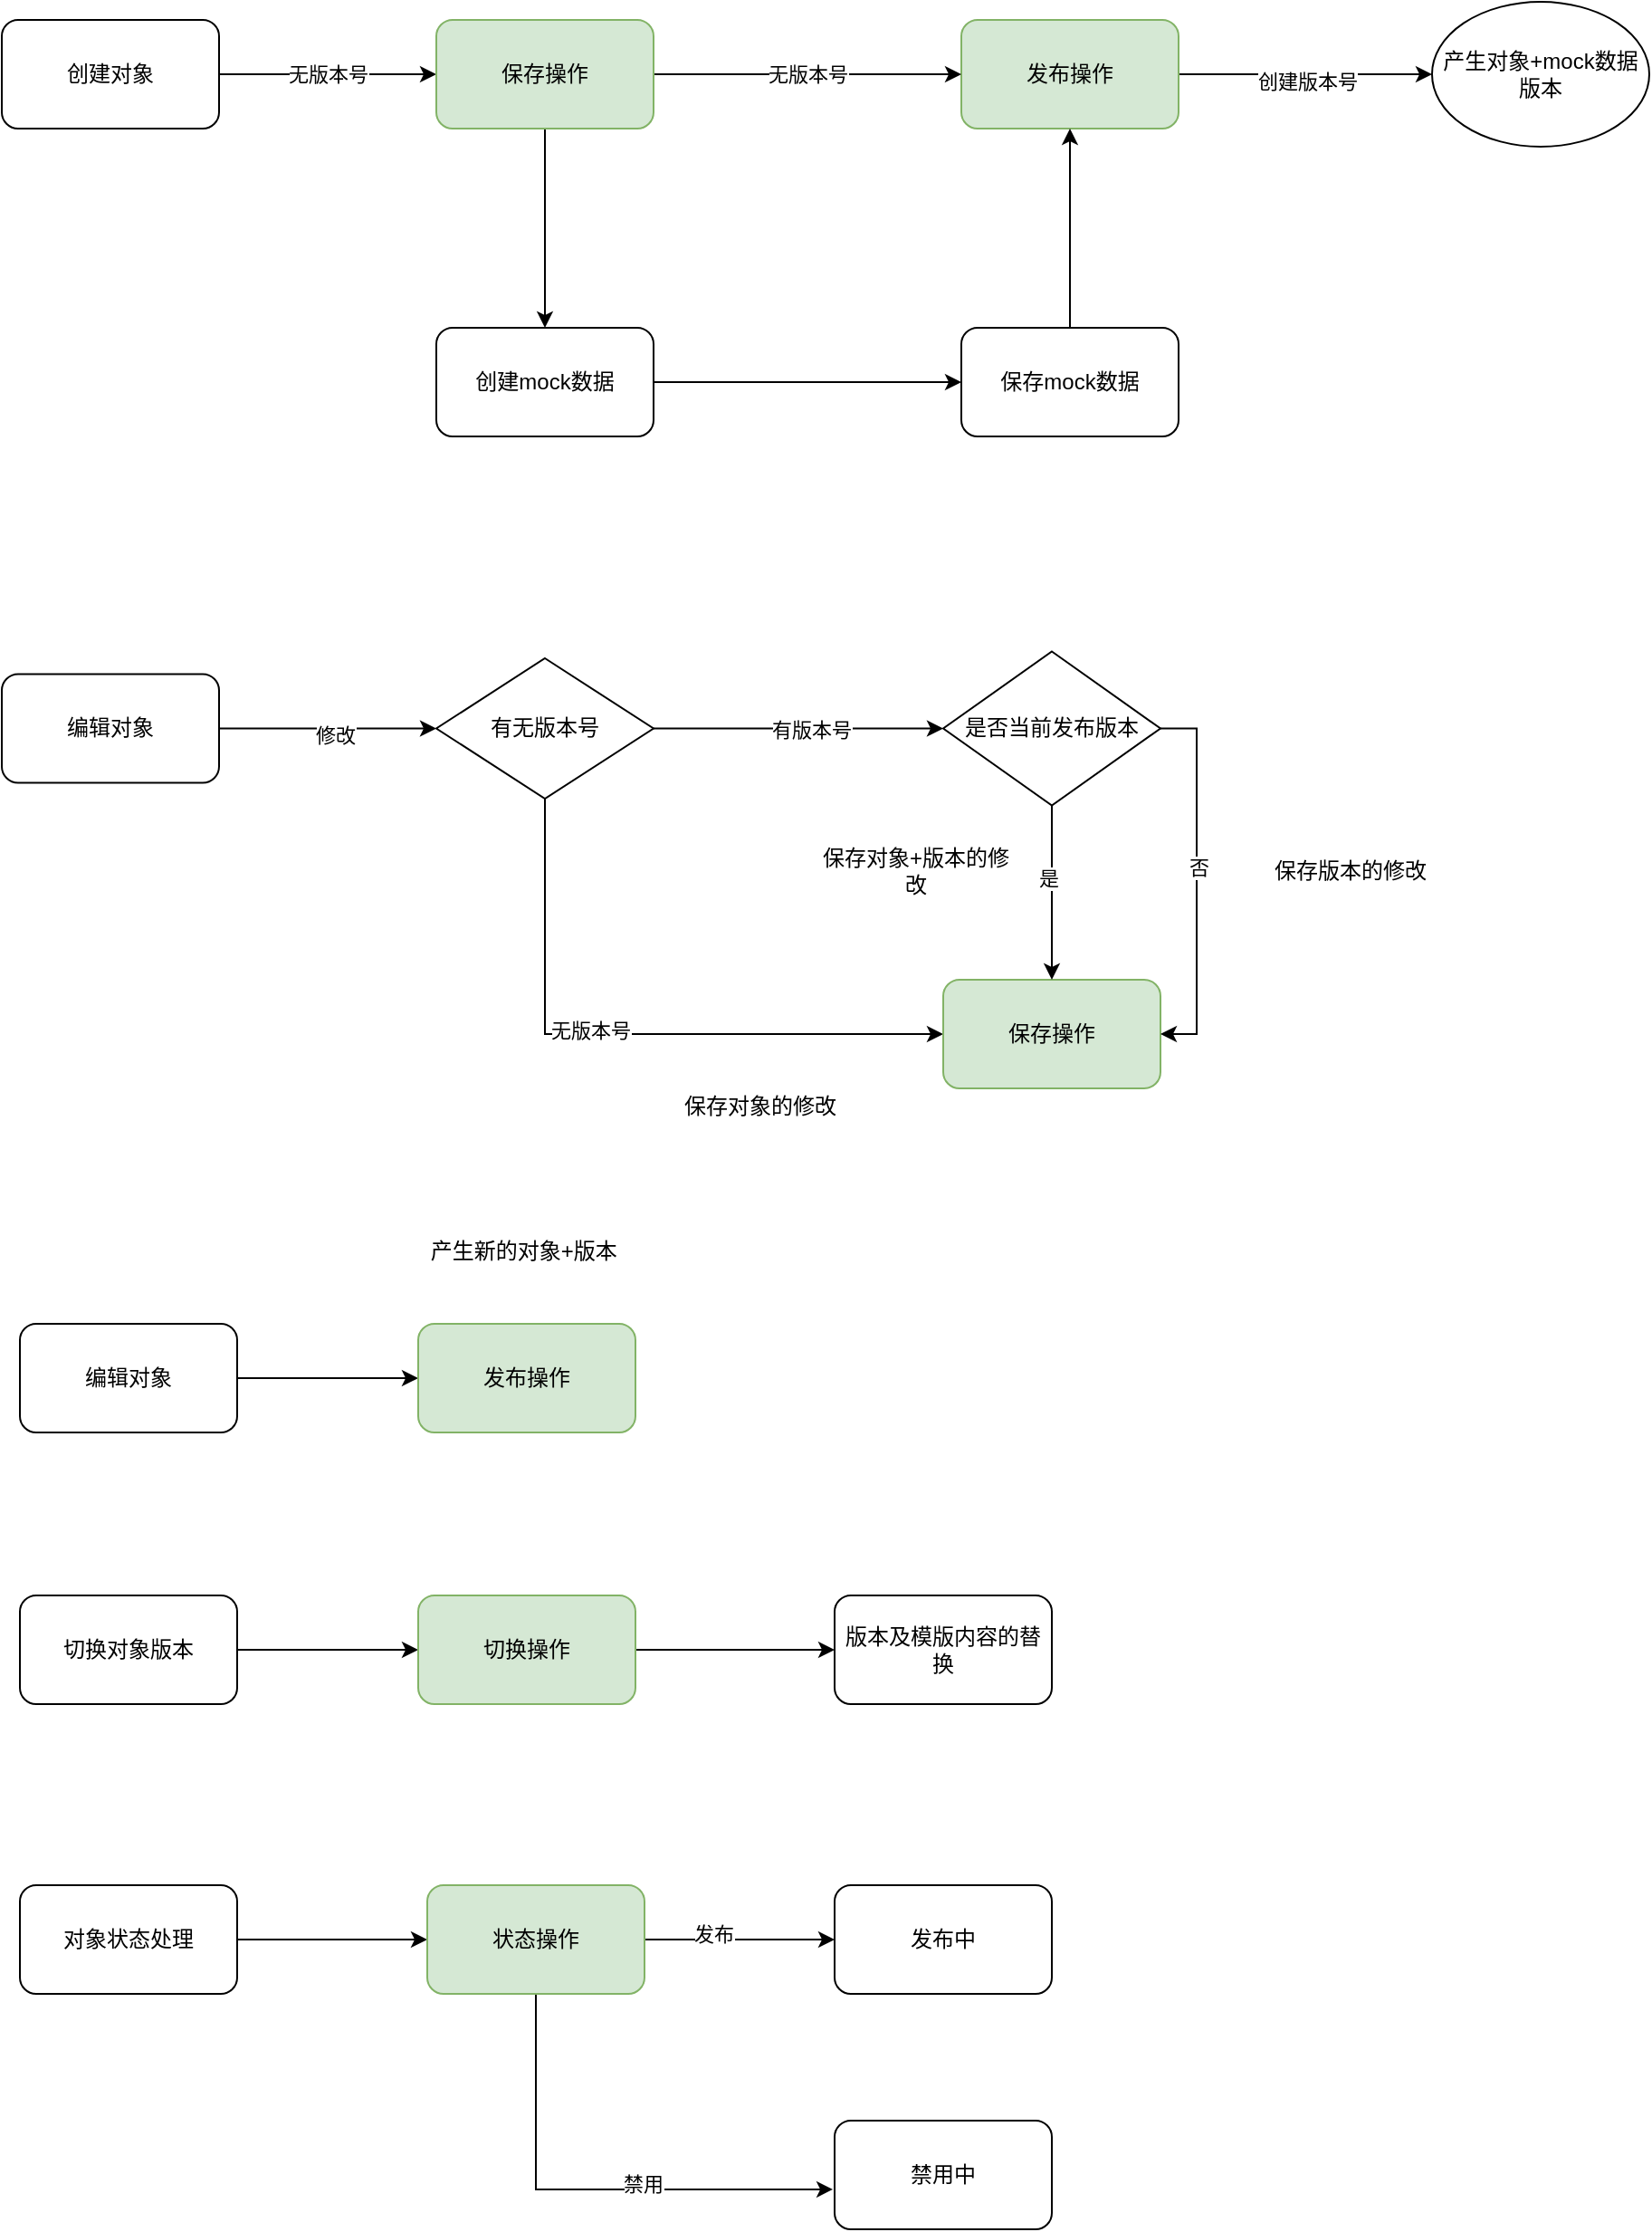 <mxfile version="13.5.3" type="github"><diagram id="ogqqy9FUc8kvX4YYdOvH" name="Page-1"><mxGraphModel dx="1186" dy="715" grid="1" gridSize="10" guides="1" tooltips="1" connect="1" arrows="1" fold="1" page="1" pageScale="1" pageWidth="827" pageHeight="1169" math="0" shadow="0"><root><mxCell id="0"/><mxCell id="1" parent="0"/><mxCell id="4RuMI3abLbJ0w9gRVBvD-6" style="edgeStyle=orthogonalEdgeStyle;rounded=0;orthogonalLoop=1;jettySize=auto;html=1;entryX=0;entryY=0.5;entryDx=0;entryDy=0;" parent="1" source="4RuMI3abLbJ0w9gRVBvD-1" target="4RuMI3abLbJ0w9gRVBvD-4" edge="1"><mxGeometry relative="1" as="geometry"/></mxCell><mxCell id="4RuMI3abLbJ0w9gRVBvD-58" value="无版本号" style="edgeLabel;html=1;align=center;verticalAlign=middle;resizable=0;points=[];" parent="4RuMI3abLbJ0w9gRVBvD-6" vertex="1" connectable="0"><mxGeometry x="-0.55" y="-1" relative="1" as="geometry"><mxPoint x="33" y="-1" as="offset"/></mxGeometry></mxCell><mxCell id="4RuMI3abLbJ0w9gRVBvD-1" value="创建对象" style="rounded=1;whiteSpace=wrap;html=1;" parent="1" vertex="1"><mxGeometry x="50" y="160" width="120" height="60" as="geometry"/></mxCell><mxCell id="4RuMI3abLbJ0w9gRVBvD-17" style="edgeStyle=orthogonalEdgeStyle;rounded=0;orthogonalLoop=1;jettySize=auto;html=1;startArrow=none;startFill=0;exitX=1;exitY=0.5;exitDx=0;exitDy=0;" parent="1" source="4RuMI3abLbJ0w9gRVBvD-30" target="4RuMI3abLbJ0w9gRVBvD-29" edge="1"><mxGeometry relative="1" as="geometry"><mxPoint x="390" y="555" as="targetPoint"/></mxGeometry></mxCell><mxCell id="4RuMI3abLbJ0w9gRVBvD-20" value="有版本号" style="edgeLabel;html=1;align=center;verticalAlign=middle;resizable=0;points=[];" parent="4RuMI3abLbJ0w9gRVBvD-17" vertex="1" connectable="0"><mxGeometry x="0.083" relative="1" as="geometry"><mxPoint as="offset"/></mxGeometry></mxCell><mxCell id="4RuMI3abLbJ0w9gRVBvD-22" style="edgeStyle=orthogonalEdgeStyle;rounded=0;orthogonalLoop=1;jettySize=auto;html=1;entryX=0;entryY=0.5;entryDx=0;entryDy=0;startArrow=none;startFill=0;exitX=0.5;exitY=1;exitDx=0;exitDy=0;" parent="1" source="4RuMI3abLbJ0w9gRVBvD-30" target="4RuMI3abLbJ0w9gRVBvD-21" edge="1"><mxGeometry relative="1" as="geometry"/></mxCell><mxCell id="4RuMI3abLbJ0w9gRVBvD-23" value="无版本号" style="edgeLabel;html=1;align=center;verticalAlign=middle;resizable=0;points=[];" parent="4RuMI3abLbJ0w9gRVBvD-22" vertex="1" connectable="0"><mxGeometry x="-0.113" y="2" relative="1" as="geometry"><mxPoint as="offset"/></mxGeometry></mxCell><mxCell id="4RuMI3abLbJ0w9gRVBvD-32" style="edgeStyle=orthogonalEdgeStyle;rounded=0;orthogonalLoop=1;jettySize=auto;html=1;entryX=0;entryY=0.5;entryDx=0;entryDy=0;startArrow=none;startFill=0;" parent="1" source="4RuMI3abLbJ0w9gRVBvD-2" target="4RuMI3abLbJ0w9gRVBvD-30" edge="1"><mxGeometry relative="1" as="geometry"/></mxCell><mxCell id="4RuMI3abLbJ0w9gRVBvD-33" value="修改" style="edgeLabel;html=1;align=center;verticalAlign=middle;resizable=0;points=[];" parent="4RuMI3abLbJ0w9gRVBvD-32" vertex="1" connectable="0"><mxGeometry x="0.067" y="-2" relative="1" as="geometry"><mxPoint y="1" as="offset"/></mxGeometry></mxCell><mxCell id="4RuMI3abLbJ0w9gRVBvD-2" value="编辑对象" style="rounded=1;whiteSpace=wrap;html=1;" parent="1" vertex="1"><mxGeometry x="50" y="521.25" width="120" height="60" as="geometry"/></mxCell><mxCell id="4RuMI3abLbJ0w9gRVBvD-12" style="edgeStyle=orthogonalEdgeStyle;rounded=0;orthogonalLoop=1;jettySize=auto;html=1;entryX=0;entryY=0.5;entryDx=0;entryDy=0;" parent="1" source="4RuMI3abLbJ0w9gRVBvD-3" target="4RuMI3abLbJ0w9gRVBvD-11" edge="1"><mxGeometry relative="1" as="geometry"/></mxCell><mxCell id="4RuMI3abLbJ0w9gRVBvD-24" value="创建版本号" style="edgeLabel;html=1;align=center;verticalAlign=middle;resizable=0;points=[];" parent="4RuMI3abLbJ0w9gRVBvD-12" vertex="1" connectable="0"><mxGeometry x="0.014" y="-4" relative="1" as="geometry"><mxPoint as="offset"/></mxGeometry></mxCell><mxCell id="4RuMI3abLbJ0w9gRVBvD-3" value="发布操作" style="rounded=1;whiteSpace=wrap;html=1;fillColor=#d5e8d4;strokeColor=#82b366;" parent="1" vertex="1"><mxGeometry x="580" y="160" width="120" height="60" as="geometry"/></mxCell><mxCell id="4RuMI3abLbJ0w9gRVBvD-7" style="edgeStyle=orthogonalEdgeStyle;rounded=0;orthogonalLoop=1;jettySize=auto;html=1;entryX=0.5;entryY=0;entryDx=0;entryDy=0;exitX=0.5;exitY=1;exitDx=0;exitDy=0;startArrow=none;startFill=0;" parent="1" source="4RuMI3abLbJ0w9gRVBvD-4" target="4RuMI3abLbJ0w9gRVBvD-5" edge="1"><mxGeometry relative="1" as="geometry"/></mxCell><mxCell id="4RuMI3abLbJ0w9gRVBvD-8" value="无版本号" style="edgeStyle=orthogonalEdgeStyle;rounded=0;orthogonalLoop=1;jettySize=auto;html=1;" parent="1" source="4RuMI3abLbJ0w9gRVBvD-4" target="4RuMI3abLbJ0w9gRVBvD-3" edge="1"><mxGeometry relative="1" as="geometry"/></mxCell><mxCell id="4RuMI3abLbJ0w9gRVBvD-4" value="保存操作" style="rounded=1;whiteSpace=wrap;html=1;fillColor=#d5e8d4;strokeColor=#82b366;" parent="1" vertex="1"><mxGeometry x="290" y="160" width="120" height="60" as="geometry"/></mxCell><mxCell id="4RuMI3abLbJ0w9gRVBvD-14" style="edgeStyle=orthogonalEdgeStyle;rounded=0;orthogonalLoop=1;jettySize=auto;html=1;exitX=1;exitY=0.5;exitDx=0;exitDy=0;startArrow=none;startFill=0;" parent="1" source="4RuMI3abLbJ0w9gRVBvD-5" target="4RuMI3abLbJ0w9gRVBvD-13" edge="1"><mxGeometry relative="1" as="geometry"/></mxCell><mxCell id="4RuMI3abLbJ0w9gRVBvD-5" value="创建mock数据" style="rounded=1;whiteSpace=wrap;html=1;" parent="1" vertex="1"><mxGeometry x="290" y="330" width="120" height="60" as="geometry"/></mxCell><mxCell id="4RuMI3abLbJ0w9gRVBvD-11" value="产生对象+mock数据版本" style="ellipse;whiteSpace=wrap;html=1;" parent="1" vertex="1"><mxGeometry x="840" y="150" width="120" height="80" as="geometry"/></mxCell><mxCell id="4RuMI3abLbJ0w9gRVBvD-16" style="edgeStyle=orthogonalEdgeStyle;rounded=0;orthogonalLoop=1;jettySize=auto;html=1;startArrow=none;startFill=0;" parent="1" source="4RuMI3abLbJ0w9gRVBvD-13" target="4RuMI3abLbJ0w9gRVBvD-3" edge="1"><mxGeometry relative="1" as="geometry"/></mxCell><mxCell id="4RuMI3abLbJ0w9gRVBvD-13" value="保存mock数据" style="rounded=1;whiteSpace=wrap;html=1;" parent="1" vertex="1"><mxGeometry x="580" y="330" width="120" height="60" as="geometry"/></mxCell><mxCell id="4RuMI3abLbJ0w9gRVBvD-19" value="保存对象的修改" style="text;html=1;strokeColor=none;fillColor=none;align=center;verticalAlign=middle;whiteSpace=wrap;rounded=0;" parent="1" vertex="1"><mxGeometry x="414" y="750" width="110" height="20" as="geometry"/></mxCell><mxCell id="4RuMI3abLbJ0w9gRVBvD-21" value="保存操作" style="rounded=1;whiteSpace=wrap;html=1;fillColor=#d5e8d4;strokeColor=#82b366;" parent="1" vertex="1"><mxGeometry x="570" y="690" width="120" height="60" as="geometry"/></mxCell><mxCell id="4RuMI3abLbJ0w9gRVBvD-31" style="edgeStyle=orthogonalEdgeStyle;rounded=0;orthogonalLoop=1;jettySize=auto;html=1;startArrow=none;startFill=0;" parent="1" source="4RuMI3abLbJ0w9gRVBvD-29" target="4RuMI3abLbJ0w9gRVBvD-21" edge="1"><mxGeometry relative="1" as="geometry"/></mxCell><mxCell id="4RuMI3abLbJ0w9gRVBvD-35" value="是" style="edgeLabel;html=1;align=center;verticalAlign=middle;resizable=0;points=[];" parent="4RuMI3abLbJ0w9gRVBvD-31" vertex="1" connectable="0"><mxGeometry x="-0.164" y="-2" relative="1" as="geometry"><mxPoint as="offset"/></mxGeometry></mxCell><mxCell id="4RuMI3abLbJ0w9gRVBvD-36" style="edgeStyle=orthogonalEdgeStyle;rounded=0;orthogonalLoop=1;jettySize=auto;html=1;entryX=1;entryY=0.5;entryDx=0;entryDy=0;startArrow=none;startFill=0;exitX=1;exitY=0.5;exitDx=0;exitDy=0;" parent="1" source="4RuMI3abLbJ0w9gRVBvD-29" target="4RuMI3abLbJ0w9gRVBvD-21" edge="1"><mxGeometry relative="1" as="geometry"/></mxCell><mxCell id="4RuMI3abLbJ0w9gRVBvD-37" value="否" style="edgeLabel;html=1;align=center;verticalAlign=middle;resizable=0;points=[];" parent="4RuMI3abLbJ0w9gRVBvD-36" vertex="1" connectable="0"><mxGeometry x="-0.073" y="1" relative="1" as="geometry"><mxPoint as="offset"/></mxGeometry></mxCell><mxCell id="4RuMI3abLbJ0w9gRVBvD-29" value="是否当前发布版本" style="rhombus;whiteSpace=wrap;html=1;" parent="1" vertex="1"><mxGeometry x="570" y="508.75" width="120" height="85" as="geometry"/></mxCell><mxCell id="4RuMI3abLbJ0w9gRVBvD-30" value="有无版本号" style="rhombus;whiteSpace=wrap;html=1;" parent="1" vertex="1"><mxGeometry x="290" y="512.5" width="120" height="77.5" as="geometry"/></mxCell><mxCell id="4RuMI3abLbJ0w9gRVBvD-34" value="保存对象+版本的修改" style="text;html=1;strokeColor=none;fillColor=none;align=center;verticalAlign=middle;whiteSpace=wrap;rounded=0;" parent="1" vertex="1"><mxGeometry x="500" y="620" width="110" height="20" as="geometry"/></mxCell><mxCell id="4RuMI3abLbJ0w9gRVBvD-39" value="保存版本的修改" style="text;html=1;strokeColor=none;fillColor=none;align=center;verticalAlign=middle;whiteSpace=wrap;rounded=0;" parent="1" vertex="1"><mxGeometry x="740" y="620" width="110" height="20" as="geometry"/></mxCell><mxCell id="4RuMI3abLbJ0w9gRVBvD-59" style="edgeStyle=orthogonalEdgeStyle;rounded=0;orthogonalLoop=1;jettySize=auto;html=1;startArrow=none;startFill=0;" parent="1" source="4RuMI3abLbJ0w9gRVBvD-46" target="4RuMI3abLbJ0w9gRVBvD-48" edge="1"><mxGeometry relative="1" as="geometry"/></mxCell><mxCell id="4RuMI3abLbJ0w9gRVBvD-46" value="编辑对象" style="rounded=1;whiteSpace=wrap;html=1;" parent="1" vertex="1"><mxGeometry x="60" y="880" width="120" height="60" as="geometry"/></mxCell><mxCell id="4RuMI3abLbJ0w9gRVBvD-48" value="发布操作" style="rounded=1;whiteSpace=wrap;html=1;fillColor=#d5e8d4;strokeColor=#82b366;" parent="1" vertex="1"><mxGeometry x="280" y="880" width="120" height="60" as="geometry"/></mxCell><mxCell id="4RuMI3abLbJ0w9gRVBvD-55" value="产生新的对象+版本&amp;nbsp;" style="text;html=1;strokeColor=none;fillColor=none;align=center;verticalAlign=middle;whiteSpace=wrap;rounded=0;" parent="1" vertex="1"><mxGeometry x="285" y="830" width="110" height="20" as="geometry"/></mxCell><mxCell id="4RuMI3abLbJ0w9gRVBvD-63" style="edgeStyle=orthogonalEdgeStyle;rounded=0;orthogonalLoop=1;jettySize=auto;html=1;entryX=0;entryY=0.5;entryDx=0;entryDy=0;startArrow=none;startFill=0;" parent="1" source="4RuMI3abLbJ0w9gRVBvD-60" target="4RuMI3abLbJ0w9gRVBvD-62" edge="1"><mxGeometry relative="1" as="geometry"/></mxCell><mxCell id="4RuMI3abLbJ0w9gRVBvD-60" value="切换对象版本" style="rounded=1;whiteSpace=wrap;html=1;" parent="1" vertex="1"><mxGeometry x="60" y="1030" width="120" height="60" as="geometry"/></mxCell><mxCell id="4RuMI3abLbJ0w9gRVBvD-61" style="edgeStyle=orthogonalEdgeStyle;rounded=0;orthogonalLoop=1;jettySize=auto;html=1;exitX=0.5;exitY=1;exitDx=0;exitDy=0;startArrow=none;startFill=0;" parent="1" source="4RuMI3abLbJ0w9gRVBvD-55" target="4RuMI3abLbJ0w9gRVBvD-55" edge="1"><mxGeometry relative="1" as="geometry"/></mxCell><mxCell id="4RuMI3abLbJ0w9gRVBvD-66" style="edgeStyle=orthogonalEdgeStyle;rounded=0;orthogonalLoop=1;jettySize=auto;html=1;startArrow=none;startFill=0;entryX=0;entryY=0.5;entryDx=0;entryDy=0;" parent="1" source="4RuMI3abLbJ0w9gRVBvD-62" target="4RuMI3abLbJ0w9gRVBvD-67" edge="1"><mxGeometry relative="1" as="geometry"><mxPoint x="495" y="1060" as="targetPoint"/></mxGeometry></mxCell><mxCell id="4RuMI3abLbJ0w9gRVBvD-62" value="切换操作" style="rounded=1;whiteSpace=wrap;html=1;fillColor=#d5e8d4;strokeColor=#82b366;" parent="1" vertex="1"><mxGeometry x="280" y="1030" width="120" height="60" as="geometry"/></mxCell><mxCell id="4RuMI3abLbJ0w9gRVBvD-67" value="版本及模版内容的替换" style="rounded=1;whiteSpace=wrap;html=1;" parent="1" vertex="1"><mxGeometry x="510" y="1030" width="120" height="60" as="geometry"/></mxCell><mxCell id="4RuMI3abLbJ0w9gRVBvD-77" style="edgeStyle=orthogonalEdgeStyle;rounded=0;orthogonalLoop=1;jettySize=auto;html=1;startArrow=none;startFill=0;" parent="1" source="4RuMI3abLbJ0w9gRVBvD-69" target="4RuMI3abLbJ0w9gRVBvD-70" edge="1"><mxGeometry relative="1" as="geometry"/></mxCell><mxCell id="4RuMI3abLbJ0w9gRVBvD-69" value="对象状态处理" style="rounded=1;whiteSpace=wrap;html=1;" parent="1" vertex="1"><mxGeometry x="60" y="1190" width="120" height="60" as="geometry"/></mxCell><mxCell id="4RuMI3abLbJ0w9gRVBvD-72" style="edgeStyle=orthogonalEdgeStyle;rounded=0;orthogonalLoop=1;jettySize=auto;html=1;startArrow=none;startFill=0;" parent="1" source="4RuMI3abLbJ0w9gRVBvD-70" target="4RuMI3abLbJ0w9gRVBvD-71" edge="1"><mxGeometry relative="1" as="geometry"/></mxCell><mxCell id="4RuMI3abLbJ0w9gRVBvD-73" value="发布" style="edgeLabel;html=1;align=center;verticalAlign=middle;resizable=0;points=[];" parent="4RuMI3abLbJ0w9gRVBvD-72" vertex="1" connectable="0"><mxGeometry x="-0.276" y="3" relative="1" as="geometry"><mxPoint as="offset"/></mxGeometry></mxCell><mxCell id="4RuMI3abLbJ0w9gRVBvD-75" style="edgeStyle=orthogonalEdgeStyle;rounded=0;orthogonalLoop=1;jettySize=auto;html=1;entryX=-0.008;entryY=0.633;entryDx=0;entryDy=0;entryPerimeter=0;startArrow=none;startFill=0;exitX=0.5;exitY=1;exitDx=0;exitDy=0;" parent="1" source="4RuMI3abLbJ0w9gRVBvD-70" target="4RuMI3abLbJ0w9gRVBvD-74" edge="1"><mxGeometry relative="1" as="geometry"/></mxCell><mxCell id="4RuMI3abLbJ0w9gRVBvD-76" value="禁用" style="edgeLabel;html=1;align=center;verticalAlign=middle;resizable=0;points=[];" parent="4RuMI3abLbJ0w9gRVBvD-75" vertex="1" connectable="0"><mxGeometry x="0.228" y="3" relative="1" as="geometry"><mxPoint as="offset"/></mxGeometry></mxCell><mxCell id="4RuMI3abLbJ0w9gRVBvD-70" value="状态操作" style="rounded=1;whiteSpace=wrap;html=1;fillColor=#d5e8d4;strokeColor=#82b366;" parent="1" vertex="1"><mxGeometry x="285" y="1190" width="120" height="60" as="geometry"/></mxCell><mxCell id="4RuMI3abLbJ0w9gRVBvD-71" value="发布中" style="rounded=1;whiteSpace=wrap;html=1;" parent="1" vertex="1"><mxGeometry x="510" y="1190" width="120" height="60" as="geometry"/></mxCell><mxCell id="4RuMI3abLbJ0w9gRVBvD-74" value="禁用中" style="rounded=1;whiteSpace=wrap;html=1;" parent="1" vertex="1"><mxGeometry x="510" y="1320" width="120" height="60" as="geometry"/></mxCell></root></mxGraphModel></diagram></mxfile>